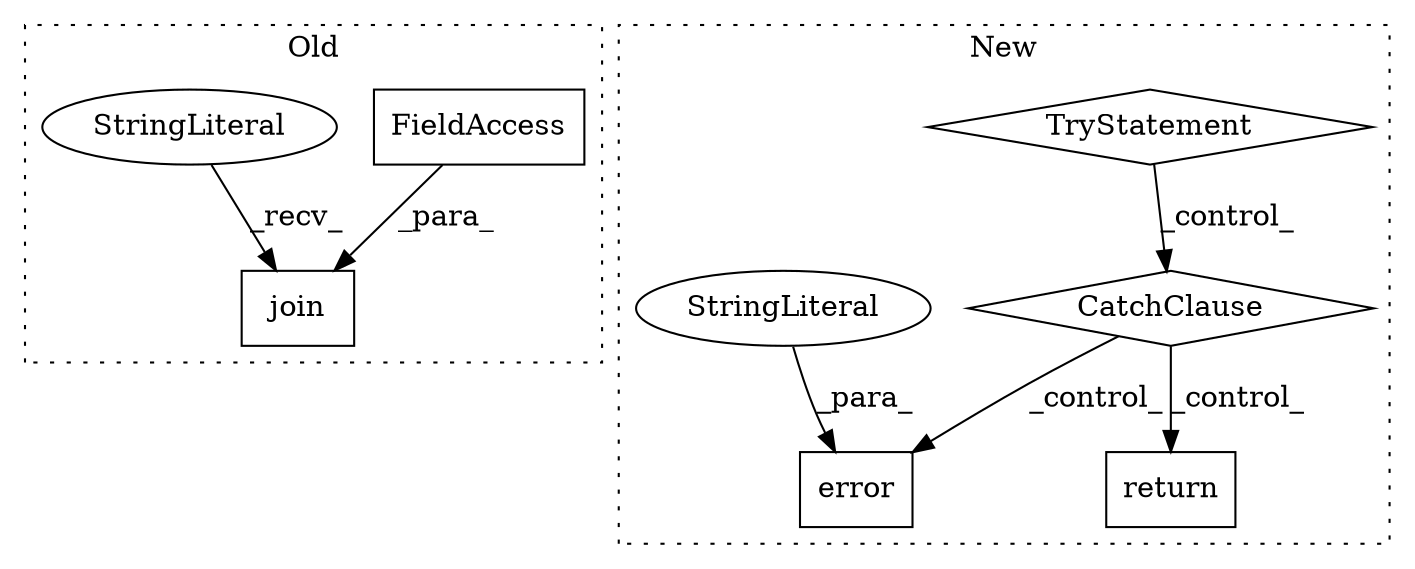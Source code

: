 digraph G {
subgraph cluster0 {
1 [label="join" a="32" s="1258,1267" l="5,1" shape="box"];
4 [label="FieldAccess" a="22" s="1263" l="4" shape="box"];
7 [label="StringLiteral" a="45" s="1254" l="3" shape="ellipse"];
label = "Old";
style="dotted";
}
subgraph cluster1 {
2 [label="error" a="32" s="2004,2052" l="6,1" shape="box"];
3 [label="CatchClause" a="12" s="1954,1986" l="11,2" shape="diamond"];
5 [label="TryStatement" a="54" s="1888" l="4" shape="diamond"];
6 [label="StringLiteral" a="45" s="2010" l="42" shape="ellipse"];
8 [label="return" a="41" s="2061" l="7" shape="box"];
label = "New";
style="dotted";
}
3 -> 2 [label="_control_"];
3 -> 8 [label="_control_"];
4 -> 1 [label="_para_"];
5 -> 3 [label="_control_"];
6 -> 2 [label="_para_"];
7 -> 1 [label="_recv_"];
}
